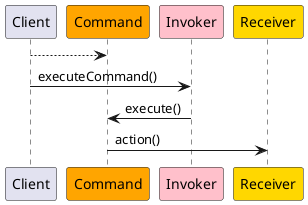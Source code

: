 @startuml
participant Client
participant Command #Orange
participant Invoker #Pink
participant Receiver #Gold

Client --> Command
Client -> Invoker: executeCommand()
Invoker -> Command: execute()
Command -> Receiver: action()

@enduml
